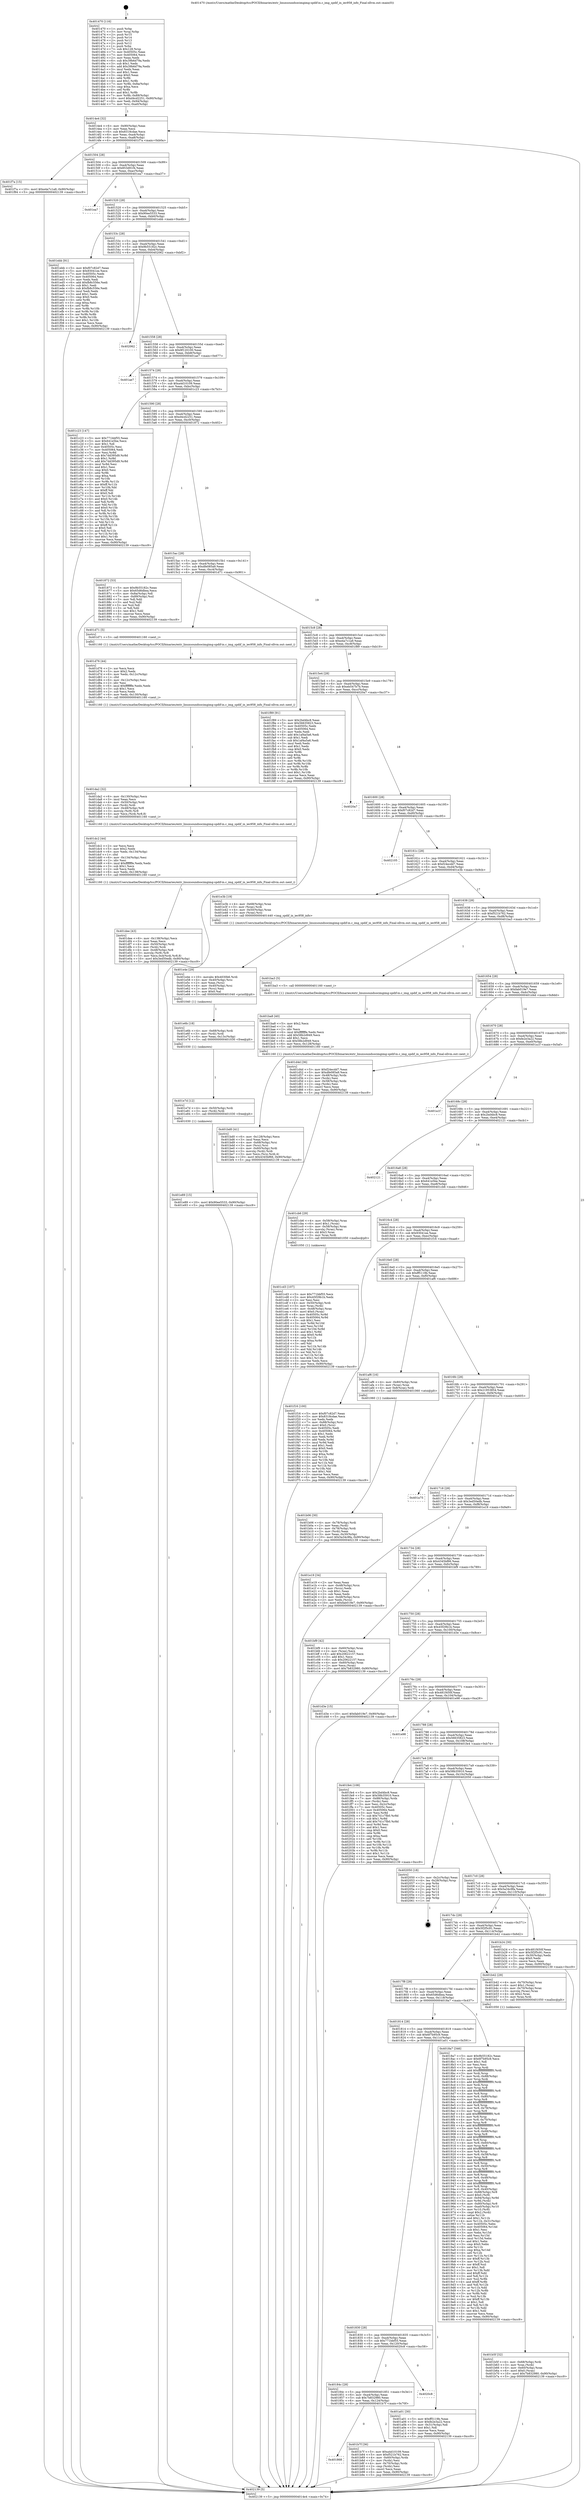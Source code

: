 digraph "0x401470" {
  label = "0x401470 (/mnt/c/Users/mathe/Desktop/tcc/POCII/binaries/extr_linuxsoundsocimgimg-spdif-in.c_img_spdif_in_iec958_info_Final-ollvm.out::main(0))"
  labelloc = "t"
  node[shape=record]

  Entry [label="",width=0.3,height=0.3,shape=circle,fillcolor=black,style=filled]
  "0x4014e4" [label="{
     0x4014e4 [32]\l
     | [instrs]\l
     &nbsp;&nbsp;0x4014e4 \<+6\>: mov -0x90(%rbp),%eax\l
     &nbsp;&nbsp;0x4014ea \<+2\>: mov %eax,%ecx\l
     &nbsp;&nbsp;0x4014ec \<+6\>: sub $0x8318cdae,%ecx\l
     &nbsp;&nbsp;0x4014f2 \<+6\>: mov %eax,-0xa4(%rbp)\l
     &nbsp;&nbsp;0x4014f8 \<+6\>: mov %ecx,-0xa8(%rbp)\l
     &nbsp;&nbsp;0x4014fe \<+6\>: je 0000000000401f7a \<main+0xb0a\>\l
  }"]
  "0x401f7a" [label="{
     0x401f7a [15]\l
     | [instrs]\l
     &nbsp;&nbsp;0x401f7a \<+10\>: movl $0xe4a7c1a9,-0x90(%rbp)\l
     &nbsp;&nbsp;0x401f84 \<+5\>: jmp 0000000000402139 \<main+0xcc9\>\l
  }"]
  "0x401504" [label="{
     0x401504 [28]\l
     | [instrs]\l
     &nbsp;&nbsp;0x401504 \<+5\>: jmp 0000000000401509 \<main+0x99\>\l
     &nbsp;&nbsp;0x401509 \<+6\>: mov -0xa4(%rbp),%eax\l
     &nbsp;&nbsp;0x40150f \<+5\>: sub $0x853d91f4,%eax\l
     &nbsp;&nbsp;0x401514 \<+6\>: mov %eax,-0xac(%rbp)\l
     &nbsp;&nbsp;0x40151a \<+6\>: je 0000000000401ea7 \<main+0xa37\>\l
  }"]
  Exit [label="",width=0.3,height=0.3,shape=circle,fillcolor=black,style=filled,peripheries=2]
  "0x401ea7" [label="{
     0x401ea7\l
  }", style=dashed]
  "0x401520" [label="{
     0x401520 [28]\l
     | [instrs]\l
     &nbsp;&nbsp;0x401520 \<+5\>: jmp 0000000000401525 \<main+0xb5\>\l
     &nbsp;&nbsp;0x401525 \<+6\>: mov -0xa4(%rbp),%eax\l
     &nbsp;&nbsp;0x40152b \<+5\>: sub $0x90ee5533,%eax\l
     &nbsp;&nbsp;0x401530 \<+6\>: mov %eax,-0xb0(%rbp)\l
     &nbsp;&nbsp;0x401536 \<+6\>: je 0000000000401ebb \<main+0xa4b\>\l
  }"]
  "0x401e89" [label="{
     0x401e89 [15]\l
     | [instrs]\l
     &nbsp;&nbsp;0x401e89 \<+10\>: movl $0x90ee5533,-0x90(%rbp)\l
     &nbsp;&nbsp;0x401e93 \<+5\>: jmp 0000000000402139 \<main+0xcc9\>\l
  }"]
  "0x401ebb" [label="{
     0x401ebb [91]\l
     | [instrs]\l
     &nbsp;&nbsp;0x401ebb \<+5\>: mov $0xf07c82d7,%eax\l
     &nbsp;&nbsp;0x401ec0 \<+5\>: mov $0x93041ee,%ecx\l
     &nbsp;&nbsp;0x401ec5 \<+7\>: mov 0x40505c,%edx\l
     &nbsp;&nbsp;0x401ecc \<+7\>: mov 0x405064,%esi\l
     &nbsp;&nbsp;0x401ed3 \<+2\>: mov %edx,%edi\l
     &nbsp;&nbsp;0x401ed5 \<+6\>: add $0xfb8c556e,%edi\l
     &nbsp;&nbsp;0x401edb \<+3\>: sub $0x1,%edi\l
     &nbsp;&nbsp;0x401ede \<+6\>: sub $0xfb8c556e,%edi\l
     &nbsp;&nbsp;0x401ee4 \<+3\>: imul %edi,%edx\l
     &nbsp;&nbsp;0x401ee7 \<+3\>: and $0x1,%edx\l
     &nbsp;&nbsp;0x401eea \<+3\>: cmp $0x0,%edx\l
     &nbsp;&nbsp;0x401eed \<+4\>: sete %r8b\l
     &nbsp;&nbsp;0x401ef1 \<+3\>: cmp $0xa,%esi\l
     &nbsp;&nbsp;0x401ef4 \<+4\>: setl %r9b\l
     &nbsp;&nbsp;0x401ef8 \<+3\>: mov %r8b,%r10b\l
     &nbsp;&nbsp;0x401efb \<+3\>: and %r9b,%r10b\l
     &nbsp;&nbsp;0x401efe \<+3\>: xor %r9b,%r8b\l
     &nbsp;&nbsp;0x401f01 \<+3\>: or %r8b,%r10b\l
     &nbsp;&nbsp;0x401f04 \<+4\>: test $0x1,%r10b\l
     &nbsp;&nbsp;0x401f08 \<+3\>: cmovne %ecx,%eax\l
     &nbsp;&nbsp;0x401f0b \<+6\>: mov %eax,-0x90(%rbp)\l
     &nbsp;&nbsp;0x401f11 \<+5\>: jmp 0000000000402139 \<main+0xcc9\>\l
  }"]
  "0x40153c" [label="{
     0x40153c [28]\l
     | [instrs]\l
     &nbsp;&nbsp;0x40153c \<+5\>: jmp 0000000000401541 \<main+0xd1\>\l
     &nbsp;&nbsp;0x401541 \<+6\>: mov -0xa4(%rbp),%eax\l
     &nbsp;&nbsp;0x401547 \<+5\>: sub $0x9b55182c,%eax\l
     &nbsp;&nbsp;0x40154c \<+6\>: mov %eax,-0xb4(%rbp)\l
     &nbsp;&nbsp;0x401552 \<+6\>: je 0000000000402062 \<main+0xbf2\>\l
  }"]
  "0x401e7d" [label="{
     0x401e7d [12]\l
     | [instrs]\l
     &nbsp;&nbsp;0x401e7d \<+4\>: mov -0x50(%rbp),%rdi\l
     &nbsp;&nbsp;0x401e81 \<+3\>: mov (%rdi),%rdi\l
     &nbsp;&nbsp;0x401e84 \<+5\>: call 0000000000401030 \<free@plt\>\l
     | [calls]\l
     &nbsp;&nbsp;0x401030 \{1\} (unknown)\l
  }"]
  "0x402062" [label="{
     0x402062\l
  }", style=dashed]
  "0x401558" [label="{
     0x401558 [28]\l
     | [instrs]\l
     &nbsp;&nbsp;0x401558 \<+5\>: jmp 000000000040155d \<main+0xed\>\l
     &nbsp;&nbsp;0x40155d \<+6\>: mov -0xa4(%rbp),%eax\l
     &nbsp;&nbsp;0x401563 \<+5\>: sub $0x9f120100,%eax\l
     &nbsp;&nbsp;0x401568 \<+6\>: mov %eax,-0xb8(%rbp)\l
     &nbsp;&nbsp;0x40156e \<+6\>: je 0000000000401ae7 \<main+0x677\>\l
  }"]
  "0x401e6b" [label="{
     0x401e6b [18]\l
     | [instrs]\l
     &nbsp;&nbsp;0x401e6b \<+4\>: mov -0x68(%rbp),%rdi\l
     &nbsp;&nbsp;0x401e6f \<+3\>: mov (%rdi),%rdi\l
     &nbsp;&nbsp;0x401e72 \<+6\>: mov %eax,-0x13c(%rbp)\l
     &nbsp;&nbsp;0x401e78 \<+5\>: call 0000000000401030 \<free@plt\>\l
     | [calls]\l
     &nbsp;&nbsp;0x401030 \{1\} (unknown)\l
  }"]
  "0x401ae7" [label="{
     0x401ae7\l
  }", style=dashed]
  "0x401574" [label="{
     0x401574 [28]\l
     | [instrs]\l
     &nbsp;&nbsp;0x401574 \<+5\>: jmp 0000000000401579 \<main+0x109\>\l
     &nbsp;&nbsp;0x401579 \<+6\>: mov -0xa4(%rbp),%eax\l
     &nbsp;&nbsp;0x40157f \<+5\>: sub $0xa4d10109,%eax\l
     &nbsp;&nbsp;0x401584 \<+6\>: mov %eax,-0xbc(%rbp)\l
     &nbsp;&nbsp;0x40158a \<+6\>: je 0000000000401c23 \<main+0x7b3\>\l
  }"]
  "0x401e4e" [label="{
     0x401e4e [29]\l
     | [instrs]\l
     &nbsp;&nbsp;0x401e4e \<+10\>: movabs $0x4030b6,%rdi\l
     &nbsp;&nbsp;0x401e58 \<+4\>: mov -0x40(%rbp),%rsi\l
     &nbsp;&nbsp;0x401e5c \<+2\>: mov %eax,(%rsi)\l
     &nbsp;&nbsp;0x401e5e \<+4\>: mov -0x40(%rbp),%rsi\l
     &nbsp;&nbsp;0x401e62 \<+2\>: mov (%rsi),%esi\l
     &nbsp;&nbsp;0x401e64 \<+2\>: mov $0x0,%al\l
     &nbsp;&nbsp;0x401e66 \<+5\>: call 0000000000401040 \<printf@plt\>\l
     | [calls]\l
     &nbsp;&nbsp;0x401040 \{1\} (unknown)\l
  }"]
  "0x401c23" [label="{
     0x401c23 [147]\l
     | [instrs]\l
     &nbsp;&nbsp;0x401c23 \<+5\>: mov $0x771bbf55,%eax\l
     &nbsp;&nbsp;0x401c28 \<+5\>: mov $0x641e5be,%ecx\l
     &nbsp;&nbsp;0x401c2d \<+2\>: mov $0x1,%dl\l
     &nbsp;&nbsp;0x401c2f \<+7\>: mov 0x40505c,%esi\l
     &nbsp;&nbsp;0x401c36 \<+7\>: mov 0x405064,%edi\l
     &nbsp;&nbsp;0x401c3d \<+3\>: mov %esi,%r8d\l
     &nbsp;&nbsp;0x401c40 \<+7\>: sub $0x7dd395d9,%r8d\l
     &nbsp;&nbsp;0x401c47 \<+4\>: sub $0x1,%r8d\l
     &nbsp;&nbsp;0x401c4b \<+7\>: add $0x7dd395d9,%r8d\l
     &nbsp;&nbsp;0x401c52 \<+4\>: imul %r8d,%esi\l
     &nbsp;&nbsp;0x401c56 \<+3\>: and $0x1,%esi\l
     &nbsp;&nbsp;0x401c59 \<+3\>: cmp $0x0,%esi\l
     &nbsp;&nbsp;0x401c5c \<+4\>: sete %r9b\l
     &nbsp;&nbsp;0x401c60 \<+3\>: cmp $0xa,%edi\l
     &nbsp;&nbsp;0x401c63 \<+4\>: setl %r10b\l
     &nbsp;&nbsp;0x401c67 \<+3\>: mov %r9b,%r11b\l
     &nbsp;&nbsp;0x401c6a \<+4\>: xor $0xff,%r11b\l
     &nbsp;&nbsp;0x401c6e \<+3\>: mov %r10b,%bl\l
     &nbsp;&nbsp;0x401c71 \<+3\>: xor $0xff,%bl\l
     &nbsp;&nbsp;0x401c74 \<+3\>: xor $0x0,%dl\l
     &nbsp;&nbsp;0x401c77 \<+3\>: mov %r11b,%r14b\l
     &nbsp;&nbsp;0x401c7a \<+4\>: and $0x0,%r14b\l
     &nbsp;&nbsp;0x401c7e \<+3\>: and %dl,%r9b\l
     &nbsp;&nbsp;0x401c81 \<+3\>: mov %bl,%r15b\l
     &nbsp;&nbsp;0x401c84 \<+4\>: and $0x0,%r15b\l
     &nbsp;&nbsp;0x401c88 \<+3\>: and %dl,%r10b\l
     &nbsp;&nbsp;0x401c8b \<+3\>: or %r9b,%r14b\l
     &nbsp;&nbsp;0x401c8e \<+3\>: or %r10b,%r15b\l
     &nbsp;&nbsp;0x401c91 \<+3\>: xor %r15b,%r14b\l
     &nbsp;&nbsp;0x401c94 \<+3\>: or %bl,%r11b\l
     &nbsp;&nbsp;0x401c97 \<+4\>: xor $0xff,%r11b\l
     &nbsp;&nbsp;0x401c9b \<+3\>: or $0x0,%dl\l
     &nbsp;&nbsp;0x401c9e \<+3\>: and %dl,%r11b\l
     &nbsp;&nbsp;0x401ca1 \<+3\>: or %r11b,%r14b\l
     &nbsp;&nbsp;0x401ca4 \<+4\>: test $0x1,%r14b\l
     &nbsp;&nbsp;0x401ca8 \<+3\>: cmovne %ecx,%eax\l
     &nbsp;&nbsp;0x401cab \<+6\>: mov %eax,-0x90(%rbp)\l
     &nbsp;&nbsp;0x401cb1 \<+5\>: jmp 0000000000402139 \<main+0xcc9\>\l
  }"]
  "0x401590" [label="{
     0x401590 [28]\l
     | [instrs]\l
     &nbsp;&nbsp;0x401590 \<+5\>: jmp 0000000000401595 \<main+0x125\>\l
     &nbsp;&nbsp;0x401595 \<+6\>: mov -0xa4(%rbp),%eax\l
     &nbsp;&nbsp;0x40159b \<+5\>: sub $0xd4cd2251,%eax\l
     &nbsp;&nbsp;0x4015a0 \<+6\>: mov %eax,-0xc0(%rbp)\l
     &nbsp;&nbsp;0x4015a6 \<+6\>: je 0000000000401872 \<main+0x402\>\l
  }"]
  "0x401dee" [label="{
     0x401dee [43]\l
     | [instrs]\l
     &nbsp;&nbsp;0x401dee \<+6\>: mov -0x138(%rbp),%ecx\l
     &nbsp;&nbsp;0x401df4 \<+3\>: imul %eax,%ecx\l
     &nbsp;&nbsp;0x401df7 \<+4\>: mov -0x50(%rbp),%rdi\l
     &nbsp;&nbsp;0x401dfb \<+3\>: mov (%rdi),%rdi\l
     &nbsp;&nbsp;0x401dfe \<+4\>: mov -0x48(%rbp),%r8\l
     &nbsp;&nbsp;0x401e02 \<+3\>: movslq (%r8),%r8\l
     &nbsp;&nbsp;0x401e05 \<+5\>: mov %ecx,0x4(%rdi,%r8,8)\l
     &nbsp;&nbsp;0x401e0a \<+10\>: movl $0x3ed50edb,-0x90(%rbp)\l
     &nbsp;&nbsp;0x401e14 \<+5\>: jmp 0000000000402139 \<main+0xcc9\>\l
  }"]
  "0x401872" [label="{
     0x401872 [53]\l
     | [instrs]\l
     &nbsp;&nbsp;0x401872 \<+5\>: mov $0x9b55182c,%eax\l
     &nbsp;&nbsp;0x401877 \<+5\>: mov $0x65d6dbea,%ecx\l
     &nbsp;&nbsp;0x40187c \<+6\>: mov -0x8a(%rbp),%dl\l
     &nbsp;&nbsp;0x401882 \<+7\>: mov -0x89(%rbp),%sil\l
     &nbsp;&nbsp;0x401889 \<+3\>: mov %dl,%dil\l
     &nbsp;&nbsp;0x40188c \<+3\>: and %sil,%dil\l
     &nbsp;&nbsp;0x40188f \<+3\>: xor %sil,%dl\l
     &nbsp;&nbsp;0x401892 \<+3\>: or %dl,%dil\l
     &nbsp;&nbsp;0x401895 \<+4\>: test $0x1,%dil\l
     &nbsp;&nbsp;0x401899 \<+3\>: cmovne %ecx,%eax\l
     &nbsp;&nbsp;0x40189c \<+6\>: mov %eax,-0x90(%rbp)\l
     &nbsp;&nbsp;0x4018a2 \<+5\>: jmp 0000000000402139 \<main+0xcc9\>\l
  }"]
  "0x4015ac" [label="{
     0x4015ac [28]\l
     | [instrs]\l
     &nbsp;&nbsp;0x4015ac \<+5\>: jmp 00000000004015b1 \<main+0x141\>\l
     &nbsp;&nbsp;0x4015b1 \<+6\>: mov -0xa4(%rbp),%eax\l
     &nbsp;&nbsp;0x4015b7 \<+5\>: sub $0xdfe085a9,%eax\l
     &nbsp;&nbsp;0x4015bc \<+6\>: mov %eax,-0xc4(%rbp)\l
     &nbsp;&nbsp;0x4015c2 \<+6\>: je 0000000000401d71 \<main+0x901\>\l
  }"]
  "0x402139" [label="{
     0x402139 [5]\l
     | [instrs]\l
     &nbsp;&nbsp;0x402139 \<+5\>: jmp 00000000004014e4 \<main+0x74\>\l
  }"]
  "0x401470" [label="{
     0x401470 [116]\l
     | [instrs]\l
     &nbsp;&nbsp;0x401470 \<+1\>: push %rbp\l
     &nbsp;&nbsp;0x401471 \<+3\>: mov %rsp,%rbp\l
     &nbsp;&nbsp;0x401474 \<+2\>: push %r15\l
     &nbsp;&nbsp;0x401476 \<+2\>: push %r14\l
     &nbsp;&nbsp;0x401478 \<+2\>: push %r13\l
     &nbsp;&nbsp;0x40147a \<+2\>: push %r12\l
     &nbsp;&nbsp;0x40147c \<+1\>: push %rbx\l
     &nbsp;&nbsp;0x40147d \<+7\>: sub $0x128,%rsp\l
     &nbsp;&nbsp;0x401484 \<+7\>: mov 0x40505c,%eax\l
     &nbsp;&nbsp;0x40148b \<+7\>: mov 0x405064,%ecx\l
     &nbsp;&nbsp;0x401492 \<+2\>: mov %eax,%edx\l
     &nbsp;&nbsp;0x401494 \<+6\>: sub $0x39b6d79a,%edx\l
     &nbsp;&nbsp;0x40149a \<+3\>: sub $0x1,%edx\l
     &nbsp;&nbsp;0x40149d \<+6\>: add $0x39b6d79a,%edx\l
     &nbsp;&nbsp;0x4014a3 \<+3\>: imul %edx,%eax\l
     &nbsp;&nbsp;0x4014a6 \<+3\>: and $0x1,%eax\l
     &nbsp;&nbsp;0x4014a9 \<+3\>: cmp $0x0,%eax\l
     &nbsp;&nbsp;0x4014ac \<+4\>: sete %r8b\l
     &nbsp;&nbsp;0x4014b0 \<+4\>: and $0x1,%r8b\l
     &nbsp;&nbsp;0x4014b4 \<+7\>: mov %r8b,-0x8a(%rbp)\l
     &nbsp;&nbsp;0x4014bb \<+3\>: cmp $0xa,%ecx\l
     &nbsp;&nbsp;0x4014be \<+4\>: setl %r8b\l
     &nbsp;&nbsp;0x4014c2 \<+4\>: and $0x1,%r8b\l
     &nbsp;&nbsp;0x4014c6 \<+7\>: mov %r8b,-0x89(%rbp)\l
     &nbsp;&nbsp;0x4014cd \<+10\>: movl $0xd4cd2251,-0x90(%rbp)\l
     &nbsp;&nbsp;0x4014d7 \<+6\>: mov %edi,-0x94(%rbp)\l
     &nbsp;&nbsp;0x4014dd \<+7\>: mov %rsi,-0xa0(%rbp)\l
  }"]
  "0x401dc2" [label="{
     0x401dc2 [44]\l
     | [instrs]\l
     &nbsp;&nbsp;0x401dc2 \<+2\>: xor %ecx,%ecx\l
     &nbsp;&nbsp;0x401dc4 \<+5\>: mov $0x2,%edx\l
     &nbsp;&nbsp;0x401dc9 \<+6\>: mov %edx,-0x134(%rbp)\l
     &nbsp;&nbsp;0x401dcf \<+1\>: cltd\l
     &nbsp;&nbsp;0x401dd0 \<+6\>: mov -0x134(%rbp),%esi\l
     &nbsp;&nbsp;0x401dd6 \<+2\>: idiv %esi\l
     &nbsp;&nbsp;0x401dd8 \<+6\>: imul $0xfffffffe,%edx,%edx\l
     &nbsp;&nbsp;0x401dde \<+3\>: sub $0x1,%ecx\l
     &nbsp;&nbsp;0x401de1 \<+2\>: sub %ecx,%edx\l
     &nbsp;&nbsp;0x401de3 \<+6\>: mov %edx,-0x138(%rbp)\l
     &nbsp;&nbsp;0x401de9 \<+5\>: call 0000000000401160 \<next_i\>\l
     | [calls]\l
     &nbsp;&nbsp;0x401160 \{1\} (/mnt/c/Users/mathe/Desktop/tcc/POCII/binaries/extr_linuxsoundsocimgimg-spdif-in.c_img_spdif_in_iec958_info_Final-ollvm.out::next_i)\l
  }"]
  "0x401d71" [label="{
     0x401d71 [5]\l
     | [instrs]\l
     &nbsp;&nbsp;0x401d71 \<+5\>: call 0000000000401160 \<next_i\>\l
     | [calls]\l
     &nbsp;&nbsp;0x401160 \{1\} (/mnt/c/Users/mathe/Desktop/tcc/POCII/binaries/extr_linuxsoundsocimgimg-spdif-in.c_img_spdif_in_iec958_info_Final-ollvm.out::next_i)\l
  }"]
  "0x4015c8" [label="{
     0x4015c8 [28]\l
     | [instrs]\l
     &nbsp;&nbsp;0x4015c8 \<+5\>: jmp 00000000004015cd \<main+0x15d\>\l
     &nbsp;&nbsp;0x4015cd \<+6\>: mov -0xa4(%rbp),%eax\l
     &nbsp;&nbsp;0x4015d3 \<+5\>: sub $0xe4a7c1a9,%eax\l
     &nbsp;&nbsp;0x4015d8 \<+6\>: mov %eax,-0xc8(%rbp)\l
     &nbsp;&nbsp;0x4015de \<+6\>: je 0000000000401f89 \<main+0xb19\>\l
  }"]
  "0x401da2" [label="{
     0x401da2 [32]\l
     | [instrs]\l
     &nbsp;&nbsp;0x401da2 \<+6\>: mov -0x130(%rbp),%ecx\l
     &nbsp;&nbsp;0x401da8 \<+3\>: imul %eax,%ecx\l
     &nbsp;&nbsp;0x401dab \<+4\>: mov -0x50(%rbp),%rdi\l
     &nbsp;&nbsp;0x401daf \<+3\>: mov (%rdi),%rdi\l
     &nbsp;&nbsp;0x401db2 \<+4\>: mov -0x48(%rbp),%r8\l
     &nbsp;&nbsp;0x401db6 \<+3\>: movslq (%r8),%r8\l
     &nbsp;&nbsp;0x401db9 \<+4\>: mov %ecx,(%rdi,%r8,8)\l
     &nbsp;&nbsp;0x401dbd \<+5\>: call 0000000000401160 \<next_i\>\l
     | [calls]\l
     &nbsp;&nbsp;0x401160 \{1\} (/mnt/c/Users/mathe/Desktop/tcc/POCII/binaries/extr_linuxsoundsocimgimg-spdif-in.c_img_spdif_in_iec958_info_Final-ollvm.out::next_i)\l
  }"]
  "0x401f89" [label="{
     0x401f89 [91]\l
     | [instrs]\l
     &nbsp;&nbsp;0x401f89 \<+5\>: mov $0x2bd4bc8,%eax\l
     &nbsp;&nbsp;0x401f8e \<+5\>: mov $0x56635823,%ecx\l
     &nbsp;&nbsp;0x401f93 \<+7\>: mov 0x40505c,%edx\l
     &nbsp;&nbsp;0x401f9a \<+7\>: mov 0x405064,%esi\l
     &nbsp;&nbsp;0x401fa1 \<+2\>: mov %edx,%edi\l
     &nbsp;&nbsp;0x401fa3 \<+6\>: add $0x1af4a5a6,%edi\l
     &nbsp;&nbsp;0x401fa9 \<+3\>: sub $0x1,%edi\l
     &nbsp;&nbsp;0x401fac \<+6\>: sub $0x1af4a5a6,%edi\l
     &nbsp;&nbsp;0x401fb2 \<+3\>: imul %edi,%edx\l
     &nbsp;&nbsp;0x401fb5 \<+3\>: and $0x1,%edx\l
     &nbsp;&nbsp;0x401fb8 \<+3\>: cmp $0x0,%edx\l
     &nbsp;&nbsp;0x401fbb \<+4\>: sete %r8b\l
     &nbsp;&nbsp;0x401fbf \<+3\>: cmp $0xa,%esi\l
     &nbsp;&nbsp;0x401fc2 \<+4\>: setl %r9b\l
     &nbsp;&nbsp;0x401fc6 \<+3\>: mov %r8b,%r10b\l
     &nbsp;&nbsp;0x401fc9 \<+3\>: and %r9b,%r10b\l
     &nbsp;&nbsp;0x401fcc \<+3\>: xor %r9b,%r8b\l
     &nbsp;&nbsp;0x401fcf \<+3\>: or %r8b,%r10b\l
     &nbsp;&nbsp;0x401fd2 \<+4\>: test $0x1,%r10b\l
     &nbsp;&nbsp;0x401fd6 \<+3\>: cmovne %ecx,%eax\l
     &nbsp;&nbsp;0x401fd9 \<+6\>: mov %eax,-0x90(%rbp)\l
     &nbsp;&nbsp;0x401fdf \<+5\>: jmp 0000000000402139 \<main+0xcc9\>\l
  }"]
  "0x4015e4" [label="{
     0x4015e4 [28]\l
     | [instrs]\l
     &nbsp;&nbsp;0x4015e4 \<+5\>: jmp 00000000004015e9 \<main+0x179\>\l
     &nbsp;&nbsp;0x4015e9 \<+6\>: mov -0xa4(%rbp),%eax\l
     &nbsp;&nbsp;0x4015ef \<+5\>: sub $0xeb547b7b,%eax\l
     &nbsp;&nbsp;0x4015f4 \<+6\>: mov %eax,-0xcc(%rbp)\l
     &nbsp;&nbsp;0x4015fa \<+6\>: je 00000000004020a7 \<main+0xc37\>\l
  }"]
  "0x401d76" [label="{
     0x401d76 [44]\l
     | [instrs]\l
     &nbsp;&nbsp;0x401d76 \<+2\>: xor %ecx,%ecx\l
     &nbsp;&nbsp;0x401d78 \<+5\>: mov $0x2,%edx\l
     &nbsp;&nbsp;0x401d7d \<+6\>: mov %edx,-0x12c(%rbp)\l
     &nbsp;&nbsp;0x401d83 \<+1\>: cltd\l
     &nbsp;&nbsp;0x401d84 \<+6\>: mov -0x12c(%rbp),%esi\l
     &nbsp;&nbsp;0x401d8a \<+2\>: idiv %esi\l
     &nbsp;&nbsp;0x401d8c \<+6\>: imul $0xfffffffe,%edx,%edx\l
     &nbsp;&nbsp;0x401d92 \<+3\>: sub $0x1,%ecx\l
     &nbsp;&nbsp;0x401d95 \<+2\>: sub %ecx,%edx\l
     &nbsp;&nbsp;0x401d97 \<+6\>: mov %edx,-0x130(%rbp)\l
     &nbsp;&nbsp;0x401d9d \<+5\>: call 0000000000401160 \<next_i\>\l
     | [calls]\l
     &nbsp;&nbsp;0x401160 \{1\} (/mnt/c/Users/mathe/Desktop/tcc/POCII/binaries/extr_linuxsoundsocimgimg-spdif-in.c_img_spdif_in_iec958_info_Final-ollvm.out::next_i)\l
  }"]
  "0x4020a7" [label="{
     0x4020a7\l
  }", style=dashed]
  "0x401600" [label="{
     0x401600 [28]\l
     | [instrs]\l
     &nbsp;&nbsp;0x401600 \<+5\>: jmp 0000000000401605 \<main+0x195\>\l
     &nbsp;&nbsp;0x401605 \<+6\>: mov -0xa4(%rbp),%eax\l
     &nbsp;&nbsp;0x40160b \<+5\>: sub $0xf07c82d7,%eax\l
     &nbsp;&nbsp;0x401610 \<+6\>: mov %eax,-0xd0(%rbp)\l
     &nbsp;&nbsp;0x401616 \<+6\>: je 0000000000402105 \<main+0xc95\>\l
  }"]
  "0x401cd3" [label="{
     0x401cd3 [107]\l
     | [instrs]\l
     &nbsp;&nbsp;0x401cd3 \<+5\>: mov $0x771bbf55,%ecx\l
     &nbsp;&nbsp;0x401cd8 \<+5\>: mov $0x45f29b1b,%edx\l
     &nbsp;&nbsp;0x401cdd \<+2\>: xor %esi,%esi\l
     &nbsp;&nbsp;0x401cdf \<+4\>: mov -0x50(%rbp),%rdi\l
     &nbsp;&nbsp;0x401ce3 \<+3\>: mov %rax,(%rdi)\l
     &nbsp;&nbsp;0x401ce6 \<+4\>: mov -0x48(%rbp),%rax\l
     &nbsp;&nbsp;0x401cea \<+6\>: movl $0x0,(%rax)\l
     &nbsp;&nbsp;0x401cf0 \<+8\>: mov 0x40505c,%r8d\l
     &nbsp;&nbsp;0x401cf8 \<+8\>: mov 0x405064,%r9d\l
     &nbsp;&nbsp;0x401d00 \<+3\>: sub $0x1,%esi\l
     &nbsp;&nbsp;0x401d03 \<+3\>: mov %r8d,%r10d\l
     &nbsp;&nbsp;0x401d06 \<+3\>: add %esi,%r10d\l
     &nbsp;&nbsp;0x401d09 \<+4\>: imul %r10d,%r8d\l
     &nbsp;&nbsp;0x401d0d \<+4\>: and $0x1,%r8d\l
     &nbsp;&nbsp;0x401d11 \<+4\>: cmp $0x0,%r8d\l
     &nbsp;&nbsp;0x401d15 \<+4\>: sete %r11b\l
     &nbsp;&nbsp;0x401d19 \<+4\>: cmp $0xa,%r9d\l
     &nbsp;&nbsp;0x401d1d \<+3\>: setl %bl\l
     &nbsp;&nbsp;0x401d20 \<+3\>: mov %r11b,%r14b\l
     &nbsp;&nbsp;0x401d23 \<+3\>: and %bl,%r14b\l
     &nbsp;&nbsp;0x401d26 \<+3\>: xor %bl,%r11b\l
     &nbsp;&nbsp;0x401d29 \<+3\>: or %r11b,%r14b\l
     &nbsp;&nbsp;0x401d2c \<+4\>: test $0x1,%r14b\l
     &nbsp;&nbsp;0x401d30 \<+3\>: cmovne %edx,%ecx\l
     &nbsp;&nbsp;0x401d33 \<+6\>: mov %ecx,-0x90(%rbp)\l
     &nbsp;&nbsp;0x401d39 \<+5\>: jmp 0000000000402139 \<main+0xcc9\>\l
  }"]
  "0x402105" [label="{
     0x402105\l
  }", style=dashed]
  "0x40161c" [label="{
     0x40161c [28]\l
     | [instrs]\l
     &nbsp;&nbsp;0x40161c \<+5\>: jmp 0000000000401621 \<main+0x1b1\>\l
     &nbsp;&nbsp;0x401621 \<+6\>: mov -0xa4(%rbp),%eax\l
     &nbsp;&nbsp;0x401627 \<+5\>: sub $0xf24ecdd7,%eax\l
     &nbsp;&nbsp;0x40162c \<+6\>: mov %eax,-0xd4(%rbp)\l
     &nbsp;&nbsp;0x401632 \<+6\>: je 0000000000401e3b \<main+0x9cb\>\l
  }"]
  "0x401bd0" [label="{
     0x401bd0 [41]\l
     | [instrs]\l
     &nbsp;&nbsp;0x401bd0 \<+6\>: mov -0x128(%rbp),%ecx\l
     &nbsp;&nbsp;0x401bd6 \<+3\>: imul %eax,%ecx\l
     &nbsp;&nbsp;0x401bd9 \<+4\>: mov -0x68(%rbp),%rsi\l
     &nbsp;&nbsp;0x401bdd \<+3\>: mov (%rsi),%rsi\l
     &nbsp;&nbsp;0x401be0 \<+4\>: mov -0x60(%rbp),%rdi\l
     &nbsp;&nbsp;0x401be4 \<+3\>: movslq (%rdi),%rdi\l
     &nbsp;&nbsp;0x401be7 \<+3\>: mov %ecx,(%rsi,%rdi,4)\l
     &nbsp;&nbsp;0x401bea \<+10\>: movl $0x4345bf66,-0x90(%rbp)\l
     &nbsp;&nbsp;0x401bf4 \<+5\>: jmp 0000000000402139 \<main+0xcc9\>\l
  }"]
  "0x401e3b" [label="{
     0x401e3b [19]\l
     | [instrs]\l
     &nbsp;&nbsp;0x401e3b \<+4\>: mov -0x68(%rbp),%rax\l
     &nbsp;&nbsp;0x401e3f \<+3\>: mov (%rax),%rdi\l
     &nbsp;&nbsp;0x401e42 \<+4\>: mov -0x50(%rbp),%rax\l
     &nbsp;&nbsp;0x401e46 \<+3\>: mov (%rax),%rsi\l
     &nbsp;&nbsp;0x401e49 \<+5\>: call 0000000000401440 \<img_spdif_in_iec958_info\>\l
     | [calls]\l
     &nbsp;&nbsp;0x401440 \{1\} (/mnt/c/Users/mathe/Desktop/tcc/POCII/binaries/extr_linuxsoundsocimgimg-spdif-in.c_img_spdif_in_iec958_info_Final-ollvm.out::img_spdif_in_iec958_info)\l
  }"]
  "0x401638" [label="{
     0x401638 [28]\l
     | [instrs]\l
     &nbsp;&nbsp;0x401638 \<+5\>: jmp 000000000040163d \<main+0x1cd\>\l
     &nbsp;&nbsp;0x40163d \<+6\>: mov -0xa4(%rbp),%eax\l
     &nbsp;&nbsp;0x401643 \<+5\>: sub $0xf521b762,%eax\l
     &nbsp;&nbsp;0x401648 \<+6\>: mov %eax,-0xd8(%rbp)\l
     &nbsp;&nbsp;0x40164e \<+6\>: je 0000000000401ba3 \<main+0x733\>\l
  }"]
  "0x401ba8" [label="{
     0x401ba8 [40]\l
     | [instrs]\l
     &nbsp;&nbsp;0x401ba8 \<+5\>: mov $0x2,%ecx\l
     &nbsp;&nbsp;0x401bad \<+1\>: cltd\l
     &nbsp;&nbsp;0x401bae \<+2\>: idiv %ecx\l
     &nbsp;&nbsp;0x401bb0 \<+6\>: imul $0xfffffffe,%edx,%ecx\l
     &nbsp;&nbsp;0x401bb6 \<+6\>: add $0x58b2d949,%ecx\l
     &nbsp;&nbsp;0x401bbc \<+3\>: add $0x1,%ecx\l
     &nbsp;&nbsp;0x401bbf \<+6\>: sub $0x58b2d949,%ecx\l
     &nbsp;&nbsp;0x401bc5 \<+6\>: mov %ecx,-0x128(%rbp)\l
     &nbsp;&nbsp;0x401bcb \<+5\>: call 0000000000401160 \<next_i\>\l
     | [calls]\l
     &nbsp;&nbsp;0x401160 \{1\} (/mnt/c/Users/mathe/Desktop/tcc/POCII/binaries/extr_linuxsoundsocimgimg-spdif-in.c_img_spdif_in_iec958_info_Final-ollvm.out::next_i)\l
  }"]
  "0x401ba3" [label="{
     0x401ba3 [5]\l
     | [instrs]\l
     &nbsp;&nbsp;0x401ba3 \<+5\>: call 0000000000401160 \<next_i\>\l
     | [calls]\l
     &nbsp;&nbsp;0x401160 \{1\} (/mnt/c/Users/mathe/Desktop/tcc/POCII/binaries/extr_linuxsoundsocimgimg-spdif-in.c_img_spdif_in_iec958_info_Final-ollvm.out::next_i)\l
  }"]
  "0x401654" [label="{
     0x401654 [28]\l
     | [instrs]\l
     &nbsp;&nbsp;0x401654 \<+5\>: jmp 0000000000401659 \<main+0x1e9\>\l
     &nbsp;&nbsp;0x401659 \<+6\>: mov -0xa4(%rbp),%eax\l
     &nbsp;&nbsp;0x40165f \<+5\>: sub $0xfab019e7,%eax\l
     &nbsp;&nbsp;0x401664 \<+6\>: mov %eax,-0xdc(%rbp)\l
     &nbsp;&nbsp;0x40166a \<+6\>: je 0000000000401d4d \<main+0x8dd\>\l
  }"]
  "0x401868" [label="{
     0x401868\l
  }", style=dashed]
  "0x401d4d" [label="{
     0x401d4d [36]\l
     | [instrs]\l
     &nbsp;&nbsp;0x401d4d \<+5\>: mov $0xf24ecdd7,%eax\l
     &nbsp;&nbsp;0x401d52 \<+5\>: mov $0xdfe085a9,%ecx\l
     &nbsp;&nbsp;0x401d57 \<+4\>: mov -0x48(%rbp),%rdx\l
     &nbsp;&nbsp;0x401d5b \<+2\>: mov (%rdx),%esi\l
     &nbsp;&nbsp;0x401d5d \<+4\>: mov -0x58(%rbp),%rdx\l
     &nbsp;&nbsp;0x401d61 \<+2\>: cmp (%rdx),%esi\l
     &nbsp;&nbsp;0x401d63 \<+3\>: cmovl %ecx,%eax\l
     &nbsp;&nbsp;0x401d66 \<+6\>: mov %eax,-0x90(%rbp)\l
     &nbsp;&nbsp;0x401d6c \<+5\>: jmp 0000000000402139 \<main+0xcc9\>\l
  }"]
  "0x401670" [label="{
     0x401670 [28]\l
     | [instrs]\l
     &nbsp;&nbsp;0x401670 \<+5\>: jmp 0000000000401675 \<main+0x205\>\l
     &nbsp;&nbsp;0x401675 \<+6\>: mov -0xa4(%rbp),%eax\l
     &nbsp;&nbsp;0x40167b \<+5\>: sub $0xfe2e3a22,%eax\l
     &nbsp;&nbsp;0x401680 \<+6\>: mov %eax,-0xe0(%rbp)\l
     &nbsp;&nbsp;0x401686 \<+6\>: je 0000000000401a1f \<main+0x5af\>\l
  }"]
  "0x401b7f" [label="{
     0x401b7f [36]\l
     | [instrs]\l
     &nbsp;&nbsp;0x401b7f \<+5\>: mov $0xa4d10109,%eax\l
     &nbsp;&nbsp;0x401b84 \<+5\>: mov $0xf521b762,%ecx\l
     &nbsp;&nbsp;0x401b89 \<+4\>: mov -0x60(%rbp),%rdx\l
     &nbsp;&nbsp;0x401b8d \<+2\>: mov (%rdx),%esi\l
     &nbsp;&nbsp;0x401b8f \<+4\>: mov -0x70(%rbp),%rdx\l
     &nbsp;&nbsp;0x401b93 \<+2\>: cmp (%rdx),%esi\l
     &nbsp;&nbsp;0x401b95 \<+3\>: cmovl %ecx,%eax\l
     &nbsp;&nbsp;0x401b98 \<+6\>: mov %eax,-0x90(%rbp)\l
     &nbsp;&nbsp;0x401b9e \<+5\>: jmp 0000000000402139 \<main+0xcc9\>\l
  }"]
  "0x401a1f" [label="{
     0x401a1f\l
  }", style=dashed]
  "0x40168c" [label="{
     0x40168c [28]\l
     | [instrs]\l
     &nbsp;&nbsp;0x40168c \<+5\>: jmp 0000000000401691 \<main+0x221\>\l
     &nbsp;&nbsp;0x401691 \<+6\>: mov -0xa4(%rbp),%eax\l
     &nbsp;&nbsp;0x401697 \<+5\>: sub $0x2bd4bc8,%eax\l
     &nbsp;&nbsp;0x40169c \<+6\>: mov %eax,-0xe4(%rbp)\l
     &nbsp;&nbsp;0x4016a2 \<+6\>: je 0000000000402121 \<main+0xcb1\>\l
  }"]
  "0x40184c" [label="{
     0x40184c [28]\l
     | [instrs]\l
     &nbsp;&nbsp;0x40184c \<+5\>: jmp 0000000000401851 \<main+0x3e1\>\l
     &nbsp;&nbsp;0x401851 \<+6\>: mov -0xa4(%rbp),%eax\l
     &nbsp;&nbsp;0x401857 \<+5\>: sub $0x7b832980,%eax\l
     &nbsp;&nbsp;0x40185c \<+6\>: mov %eax,-0x124(%rbp)\l
     &nbsp;&nbsp;0x401862 \<+6\>: je 0000000000401b7f \<main+0x70f\>\l
  }"]
  "0x402121" [label="{
     0x402121\l
  }", style=dashed]
  "0x4016a8" [label="{
     0x4016a8 [28]\l
     | [instrs]\l
     &nbsp;&nbsp;0x4016a8 \<+5\>: jmp 00000000004016ad \<main+0x23d\>\l
     &nbsp;&nbsp;0x4016ad \<+6\>: mov -0xa4(%rbp),%eax\l
     &nbsp;&nbsp;0x4016b3 \<+5\>: sub $0x641e5be,%eax\l
     &nbsp;&nbsp;0x4016b8 \<+6\>: mov %eax,-0xe8(%rbp)\l
     &nbsp;&nbsp;0x4016be \<+6\>: je 0000000000401cb6 \<main+0x846\>\l
  }"]
  "0x4020c8" [label="{
     0x4020c8\l
  }", style=dashed]
  "0x401cb6" [label="{
     0x401cb6 [29]\l
     | [instrs]\l
     &nbsp;&nbsp;0x401cb6 \<+4\>: mov -0x58(%rbp),%rax\l
     &nbsp;&nbsp;0x401cba \<+6\>: movl $0x1,(%rax)\l
     &nbsp;&nbsp;0x401cc0 \<+4\>: mov -0x58(%rbp),%rax\l
     &nbsp;&nbsp;0x401cc4 \<+3\>: movslq (%rax),%rax\l
     &nbsp;&nbsp;0x401cc7 \<+4\>: shl $0x3,%rax\l
     &nbsp;&nbsp;0x401ccb \<+3\>: mov %rax,%rdi\l
     &nbsp;&nbsp;0x401cce \<+5\>: call 0000000000401050 \<malloc@plt\>\l
     | [calls]\l
     &nbsp;&nbsp;0x401050 \{1\} (unknown)\l
  }"]
  "0x4016c4" [label="{
     0x4016c4 [28]\l
     | [instrs]\l
     &nbsp;&nbsp;0x4016c4 \<+5\>: jmp 00000000004016c9 \<main+0x259\>\l
     &nbsp;&nbsp;0x4016c9 \<+6\>: mov -0xa4(%rbp),%eax\l
     &nbsp;&nbsp;0x4016cf \<+5\>: sub $0x93041ee,%eax\l
     &nbsp;&nbsp;0x4016d4 \<+6\>: mov %eax,-0xec(%rbp)\l
     &nbsp;&nbsp;0x4016da \<+6\>: je 0000000000401f16 \<main+0xaa6\>\l
  }"]
  "0x401b5f" [label="{
     0x401b5f [32]\l
     | [instrs]\l
     &nbsp;&nbsp;0x401b5f \<+4\>: mov -0x68(%rbp),%rdi\l
     &nbsp;&nbsp;0x401b63 \<+3\>: mov %rax,(%rdi)\l
     &nbsp;&nbsp;0x401b66 \<+4\>: mov -0x60(%rbp),%rax\l
     &nbsp;&nbsp;0x401b6a \<+6\>: movl $0x0,(%rax)\l
     &nbsp;&nbsp;0x401b70 \<+10\>: movl $0x7b832980,-0x90(%rbp)\l
     &nbsp;&nbsp;0x401b7a \<+5\>: jmp 0000000000402139 \<main+0xcc9\>\l
  }"]
  "0x401f16" [label="{
     0x401f16 [100]\l
     | [instrs]\l
     &nbsp;&nbsp;0x401f16 \<+5\>: mov $0xf07c82d7,%eax\l
     &nbsp;&nbsp;0x401f1b \<+5\>: mov $0x8318cdae,%ecx\l
     &nbsp;&nbsp;0x401f20 \<+2\>: xor %edx,%edx\l
     &nbsp;&nbsp;0x401f22 \<+7\>: mov -0x88(%rbp),%rsi\l
     &nbsp;&nbsp;0x401f29 \<+6\>: movl $0x0,(%rsi)\l
     &nbsp;&nbsp;0x401f2f \<+7\>: mov 0x40505c,%edi\l
     &nbsp;&nbsp;0x401f36 \<+8\>: mov 0x405064,%r8d\l
     &nbsp;&nbsp;0x401f3e \<+3\>: sub $0x1,%edx\l
     &nbsp;&nbsp;0x401f41 \<+3\>: mov %edi,%r9d\l
     &nbsp;&nbsp;0x401f44 \<+3\>: add %edx,%r9d\l
     &nbsp;&nbsp;0x401f47 \<+4\>: imul %r9d,%edi\l
     &nbsp;&nbsp;0x401f4b \<+3\>: and $0x1,%edi\l
     &nbsp;&nbsp;0x401f4e \<+3\>: cmp $0x0,%edi\l
     &nbsp;&nbsp;0x401f51 \<+4\>: sete %r10b\l
     &nbsp;&nbsp;0x401f55 \<+4\>: cmp $0xa,%r8d\l
     &nbsp;&nbsp;0x401f59 \<+4\>: setl %r11b\l
     &nbsp;&nbsp;0x401f5d \<+3\>: mov %r10b,%bl\l
     &nbsp;&nbsp;0x401f60 \<+3\>: and %r11b,%bl\l
     &nbsp;&nbsp;0x401f63 \<+3\>: xor %r11b,%r10b\l
     &nbsp;&nbsp;0x401f66 \<+3\>: or %r10b,%bl\l
     &nbsp;&nbsp;0x401f69 \<+3\>: test $0x1,%bl\l
     &nbsp;&nbsp;0x401f6c \<+3\>: cmovne %ecx,%eax\l
     &nbsp;&nbsp;0x401f6f \<+6\>: mov %eax,-0x90(%rbp)\l
     &nbsp;&nbsp;0x401f75 \<+5\>: jmp 0000000000402139 \<main+0xcc9\>\l
  }"]
  "0x4016e0" [label="{
     0x4016e0 [28]\l
     | [instrs]\l
     &nbsp;&nbsp;0x4016e0 \<+5\>: jmp 00000000004016e5 \<main+0x275\>\l
     &nbsp;&nbsp;0x4016e5 \<+6\>: mov -0xa4(%rbp),%eax\l
     &nbsp;&nbsp;0x4016eb \<+5\>: sub $0xff5119b,%eax\l
     &nbsp;&nbsp;0x4016f0 \<+6\>: mov %eax,-0xf0(%rbp)\l
     &nbsp;&nbsp;0x4016f6 \<+6\>: je 0000000000401af6 \<main+0x686\>\l
  }"]
  "0x401b06" [label="{
     0x401b06 [30]\l
     | [instrs]\l
     &nbsp;&nbsp;0x401b06 \<+4\>: mov -0x78(%rbp),%rdi\l
     &nbsp;&nbsp;0x401b0a \<+2\>: mov %eax,(%rdi)\l
     &nbsp;&nbsp;0x401b0c \<+4\>: mov -0x78(%rbp),%rdi\l
     &nbsp;&nbsp;0x401b10 \<+2\>: mov (%rdi),%eax\l
     &nbsp;&nbsp;0x401b12 \<+3\>: mov %eax,-0x30(%rbp)\l
     &nbsp;&nbsp;0x401b15 \<+10\>: movl $0x5a34c9fa,-0x90(%rbp)\l
     &nbsp;&nbsp;0x401b1f \<+5\>: jmp 0000000000402139 \<main+0xcc9\>\l
  }"]
  "0x401af6" [label="{
     0x401af6 [16]\l
     | [instrs]\l
     &nbsp;&nbsp;0x401af6 \<+4\>: mov -0x80(%rbp),%rax\l
     &nbsp;&nbsp;0x401afa \<+3\>: mov (%rax),%rax\l
     &nbsp;&nbsp;0x401afd \<+4\>: mov 0x8(%rax),%rdi\l
     &nbsp;&nbsp;0x401b01 \<+5\>: call 0000000000401060 \<atoi@plt\>\l
     | [calls]\l
     &nbsp;&nbsp;0x401060 \{1\} (unknown)\l
  }"]
  "0x4016fc" [label="{
     0x4016fc [28]\l
     | [instrs]\l
     &nbsp;&nbsp;0x4016fc \<+5\>: jmp 0000000000401701 \<main+0x291\>\l
     &nbsp;&nbsp;0x401701 \<+6\>: mov -0xa4(%rbp),%eax\l
     &nbsp;&nbsp;0x401707 \<+5\>: sub $0x21953854,%eax\l
     &nbsp;&nbsp;0x40170c \<+6\>: mov %eax,-0xf4(%rbp)\l
     &nbsp;&nbsp;0x401712 \<+6\>: je 0000000000401a75 \<main+0x605\>\l
  }"]
  "0x401830" [label="{
     0x401830 [28]\l
     | [instrs]\l
     &nbsp;&nbsp;0x401830 \<+5\>: jmp 0000000000401835 \<main+0x3c5\>\l
     &nbsp;&nbsp;0x401835 \<+6\>: mov -0xa4(%rbp),%eax\l
     &nbsp;&nbsp;0x40183b \<+5\>: sub $0x771bbf55,%eax\l
     &nbsp;&nbsp;0x401840 \<+6\>: mov %eax,-0x120(%rbp)\l
     &nbsp;&nbsp;0x401846 \<+6\>: je 00000000004020c8 \<main+0xc58\>\l
  }"]
  "0x401a75" [label="{
     0x401a75\l
  }", style=dashed]
  "0x401718" [label="{
     0x401718 [28]\l
     | [instrs]\l
     &nbsp;&nbsp;0x401718 \<+5\>: jmp 000000000040171d \<main+0x2ad\>\l
     &nbsp;&nbsp;0x40171d \<+6\>: mov -0xa4(%rbp),%eax\l
     &nbsp;&nbsp;0x401723 \<+5\>: sub $0x3ed50edb,%eax\l
     &nbsp;&nbsp;0x401728 \<+6\>: mov %eax,-0xf8(%rbp)\l
     &nbsp;&nbsp;0x40172e \<+6\>: je 0000000000401e19 \<main+0x9a9\>\l
  }"]
  "0x401a01" [label="{
     0x401a01 [30]\l
     | [instrs]\l
     &nbsp;&nbsp;0x401a01 \<+5\>: mov $0xff5119b,%eax\l
     &nbsp;&nbsp;0x401a06 \<+5\>: mov $0xfe2e3a22,%ecx\l
     &nbsp;&nbsp;0x401a0b \<+3\>: mov -0x31(%rbp),%dl\l
     &nbsp;&nbsp;0x401a0e \<+3\>: test $0x1,%dl\l
     &nbsp;&nbsp;0x401a11 \<+3\>: cmovne %ecx,%eax\l
     &nbsp;&nbsp;0x401a14 \<+6\>: mov %eax,-0x90(%rbp)\l
     &nbsp;&nbsp;0x401a1a \<+5\>: jmp 0000000000402139 \<main+0xcc9\>\l
  }"]
  "0x401e19" [label="{
     0x401e19 [34]\l
     | [instrs]\l
     &nbsp;&nbsp;0x401e19 \<+2\>: xor %eax,%eax\l
     &nbsp;&nbsp;0x401e1b \<+4\>: mov -0x48(%rbp),%rcx\l
     &nbsp;&nbsp;0x401e1f \<+2\>: mov (%rcx),%edx\l
     &nbsp;&nbsp;0x401e21 \<+3\>: sub $0x1,%eax\l
     &nbsp;&nbsp;0x401e24 \<+2\>: sub %eax,%edx\l
     &nbsp;&nbsp;0x401e26 \<+4\>: mov -0x48(%rbp),%rcx\l
     &nbsp;&nbsp;0x401e2a \<+2\>: mov %edx,(%rcx)\l
     &nbsp;&nbsp;0x401e2c \<+10\>: movl $0xfab019e7,-0x90(%rbp)\l
     &nbsp;&nbsp;0x401e36 \<+5\>: jmp 0000000000402139 \<main+0xcc9\>\l
  }"]
  "0x401734" [label="{
     0x401734 [28]\l
     | [instrs]\l
     &nbsp;&nbsp;0x401734 \<+5\>: jmp 0000000000401739 \<main+0x2c9\>\l
     &nbsp;&nbsp;0x401739 \<+6\>: mov -0xa4(%rbp),%eax\l
     &nbsp;&nbsp;0x40173f \<+5\>: sub $0x4345bf66,%eax\l
     &nbsp;&nbsp;0x401744 \<+6\>: mov %eax,-0xfc(%rbp)\l
     &nbsp;&nbsp;0x40174a \<+6\>: je 0000000000401bf9 \<main+0x789\>\l
  }"]
  "0x401814" [label="{
     0x401814 [28]\l
     | [instrs]\l
     &nbsp;&nbsp;0x401814 \<+5\>: jmp 0000000000401819 \<main+0x3a9\>\l
     &nbsp;&nbsp;0x401819 \<+6\>: mov -0xa4(%rbp),%eax\l
     &nbsp;&nbsp;0x40181f \<+5\>: sub $0x6f7b95c9,%eax\l
     &nbsp;&nbsp;0x401824 \<+6\>: mov %eax,-0x11c(%rbp)\l
     &nbsp;&nbsp;0x40182a \<+6\>: je 0000000000401a01 \<main+0x591\>\l
  }"]
  "0x401bf9" [label="{
     0x401bf9 [42]\l
     | [instrs]\l
     &nbsp;&nbsp;0x401bf9 \<+4\>: mov -0x60(%rbp),%rax\l
     &nbsp;&nbsp;0x401bfd \<+2\>: mov (%rax),%ecx\l
     &nbsp;&nbsp;0x401bff \<+6\>: add $0x20622157,%ecx\l
     &nbsp;&nbsp;0x401c05 \<+3\>: add $0x1,%ecx\l
     &nbsp;&nbsp;0x401c08 \<+6\>: sub $0x20622157,%ecx\l
     &nbsp;&nbsp;0x401c0e \<+4\>: mov -0x60(%rbp),%rax\l
     &nbsp;&nbsp;0x401c12 \<+2\>: mov %ecx,(%rax)\l
     &nbsp;&nbsp;0x401c14 \<+10\>: movl $0x7b832980,-0x90(%rbp)\l
     &nbsp;&nbsp;0x401c1e \<+5\>: jmp 0000000000402139 \<main+0xcc9\>\l
  }"]
  "0x401750" [label="{
     0x401750 [28]\l
     | [instrs]\l
     &nbsp;&nbsp;0x401750 \<+5\>: jmp 0000000000401755 \<main+0x2e5\>\l
     &nbsp;&nbsp;0x401755 \<+6\>: mov -0xa4(%rbp),%eax\l
     &nbsp;&nbsp;0x40175b \<+5\>: sub $0x45f29b1b,%eax\l
     &nbsp;&nbsp;0x401760 \<+6\>: mov %eax,-0x100(%rbp)\l
     &nbsp;&nbsp;0x401766 \<+6\>: je 0000000000401d3e \<main+0x8ce\>\l
  }"]
  "0x4018a7" [label="{
     0x4018a7 [346]\l
     | [instrs]\l
     &nbsp;&nbsp;0x4018a7 \<+5\>: mov $0x9b55182c,%eax\l
     &nbsp;&nbsp;0x4018ac \<+5\>: mov $0x6f7b95c9,%ecx\l
     &nbsp;&nbsp;0x4018b1 \<+2\>: mov $0x1,%dl\l
     &nbsp;&nbsp;0x4018b3 \<+2\>: xor %esi,%esi\l
     &nbsp;&nbsp;0x4018b5 \<+3\>: mov %rsp,%rdi\l
     &nbsp;&nbsp;0x4018b8 \<+4\>: add $0xfffffffffffffff0,%rdi\l
     &nbsp;&nbsp;0x4018bc \<+3\>: mov %rdi,%rsp\l
     &nbsp;&nbsp;0x4018bf \<+7\>: mov %rdi,-0x88(%rbp)\l
     &nbsp;&nbsp;0x4018c6 \<+3\>: mov %rsp,%rdi\l
     &nbsp;&nbsp;0x4018c9 \<+4\>: add $0xfffffffffffffff0,%rdi\l
     &nbsp;&nbsp;0x4018cd \<+3\>: mov %rdi,%rsp\l
     &nbsp;&nbsp;0x4018d0 \<+3\>: mov %rsp,%r8\l
     &nbsp;&nbsp;0x4018d3 \<+4\>: add $0xfffffffffffffff0,%r8\l
     &nbsp;&nbsp;0x4018d7 \<+3\>: mov %r8,%rsp\l
     &nbsp;&nbsp;0x4018da \<+4\>: mov %r8,-0x80(%rbp)\l
     &nbsp;&nbsp;0x4018de \<+3\>: mov %rsp,%r8\l
     &nbsp;&nbsp;0x4018e1 \<+4\>: add $0xfffffffffffffff0,%r8\l
     &nbsp;&nbsp;0x4018e5 \<+3\>: mov %r8,%rsp\l
     &nbsp;&nbsp;0x4018e8 \<+4\>: mov %r8,-0x78(%rbp)\l
     &nbsp;&nbsp;0x4018ec \<+3\>: mov %rsp,%r8\l
     &nbsp;&nbsp;0x4018ef \<+4\>: add $0xfffffffffffffff0,%r8\l
     &nbsp;&nbsp;0x4018f3 \<+3\>: mov %r8,%rsp\l
     &nbsp;&nbsp;0x4018f6 \<+4\>: mov %r8,-0x70(%rbp)\l
     &nbsp;&nbsp;0x4018fa \<+3\>: mov %rsp,%r8\l
     &nbsp;&nbsp;0x4018fd \<+4\>: add $0xfffffffffffffff0,%r8\l
     &nbsp;&nbsp;0x401901 \<+3\>: mov %r8,%rsp\l
     &nbsp;&nbsp;0x401904 \<+4\>: mov %r8,-0x68(%rbp)\l
     &nbsp;&nbsp;0x401908 \<+3\>: mov %rsp,%r8\l
     &nbsp;&nbsp;0x40190b \<+4\>: add $0xfffffffffffffff0,%r8\l
     &nbsp;&nbsp;0x40190f \<+3\>: mov %r8,%rsp\l
     &nbsp;&nbsp;0x401912 \<+4\>: mov %r8,-0x60(%rbp)\l
     &nbsp;&nbsp;0x401916 \<+3\>: mov %rsp,%r8\l
     &nbsp;&nbsp;0x401919 \<+4\>: add $0xfffffffffffffff0,%r8\l
     &nbsp;&nbsp;0x40191d \<+3\>: mov %r8,%rsp\l
     &nbsp;&nbsp;0x401920 \<+4\>: mov %r8,-0x58(%rbp)\l
     &nbsp;&nbsp;0x401924 \<+3\>: mov %rsp,%r8\l
     &nbsp;&nbsp;0x401927 \<+4\>: add $0xfffffffffffffff0,%r8\l
     &nbsp;&nbsp;0x40192b \<+3\>: mov %r8,%rsp\l
     &nbsp;&nbsp;0x40192e \<+4\>: mov %r8,-0x50(%rbp)\l
     &nbsp;&nbsp;0x401932 \<+3\>: mov %rsp,%r8\l
     &nbsp;&nbsp;0x401935 \<+4\>: add $0xfffffffffffffff0,%r8\l
     &nbsp;&nbsp;0x401939 \<+3\>: mov %r8,%rsp\l
     &nbsp;&nbsp;0x40193c \<+4\>: mov %r8,-0x48(%rbp)\l
     &nbsp;&nbsp;0x401940 \<+3\>: mov %rsp,%r8\l
     &nbsp;&nbsp;0x401943 \<+4\>: add $0xfffffffffffffff0,%r8\l
     &nbsp;&nbsp;0x401947 \<+3\>: mov %r8,%rsp\l
     &nbsp;&nbsp;0x40194a \<+4\>: mov %r8,-0x40(%rbp)\l
     &nbsp;&nbsp;0x40194e \<+7\>: mov -0x88(%rbp),%r8\l
     &nbsp;&nbsp;0x401955 \<+7\>: movl $0x0,(%r8)\l
     &nbsp;&nbsp;0x40195c \<+7\>: mov -0x94(%rbp),%r9d\l
     &nbsp;&nbsp;0x401963 \<+3\>: mov %r9d,(%rdi)\l
     &nbsp;&nbsp;0x401966 \<+4\>: mov -0x80(%rbp),%r8\l
     &nbsp;&nbsp;0x40196a \<+7\>: mov -0xa0(%rbp),%r10\l
     &nbsp;&nbsp;0x401971 \<+3\>: mov %r10,(%r8)\l
     &nbsp;&nbsp;0x401974 \<+3\>: cmpl $0x2,(%rdi)\l
     &nbsp;&nbsp;0x401977 \<+4\>: setne %r11b\l
     &nbsp;&nbsp;0x40197b \<+4\>: and $0x1,%r11b\l
     &nbsp;&nbsp;0x40197f \<+4\>: mov %r11b,-0x31(%rbp)\l
     &nbsp;&nbsp;0x401983 \<+7\>: mov 0x40505c,%ebx\l
     &nbsp;&nbsp;0x40198a \<+8\>: mov 0x405064,%r14d\l
     &nbsp;&nbsp;0x401992 \<+3\>: sub $0x1,%esi\l
     &nbsp;&nbsp;0x401995 \<+3\>: mov %ebx,%r15d\l
     &nbsp;&nbsp;0x401998 \<+3\>: add %esi,%r15d\l
     &nbsp;&nbsp;0x40199b \<+4\>: imul %r15d,%ebx\l
     &nbsp;&nbsp;0x40199f \<+3\>: and $0x1,%ebx\l
     &nbsp;&nbsp;0x4019a2 \<+3\>: cmp $0x0,%ebx\l
     &nbsp;&nbsp;0x4019a5 \<+4\>: sete %r11b\l
     &nbsp;&nbsp;0x4019a9 \<+4\>: cmp $0xa,%r14d\l
     &nbsp;&nbsp;0x4019ad \<+4\>: setl %r12b\l
     &nbsp;&nbsp;0x4019b1 \<+3\>: mov %r11b,%r13b\l
     &nbsp;&nbsp;0x4019b4 \<+4\>: xor $0xff,%r13b\l
     &nbsp;&nbsp;0x4019b8 \<+3\>: mov %r12b,%sil\l
     &nbsp;&nbsp;0x4019bb \<+4\>: xor $0xff,%sil\l
     &nbsp;&nbsp;0x4019bf \<+3\>: xor $0x1,%dl\l
     &nbsp;&nbsp;0x4019c2 \<+3\>: mov %r13b,%dil\l
     &nbsp;&nbsp;0x4019c5 \<+4\>: and $0xff,%dil\l
     &nbsp;&nbsp;0x4019c9 \<+3\>: and %dl,%r11b\l
     &nbsp;&nbsp;0x4019cc \<+3\>: mov %sil,%r8b\l
     &nbsp;&nbsp;0x4019cf \<+4\>: and $0xff,%r8b\l
     &nbsp;&nbsp;0x4019d3 \<+3\>: and %dl,%r12b\l
     &nbsp;&nbsp;0x4019d6 \<+3\>: or %r11b,%dil\l
     &nbsp;&nbsp;0x4019d9 \<+3\>: or %r12b,%r8b\l
     &nbsp;&nbsp;0x4019dc \<+3\>: xor %r8b,%dil\l
     &nbsp;&nbsp;0x4019df \<+3\>: or %sil,%r13b\l
     &nbsp;&nbsp;0x4019e2 \<+4\>: xor $0xff,%r13b\l
     &nbsp;&nbsp;0x4019e6 \<+3\>: or $0x1,%dl\l
     &nbsp;&nbsp;0x4019e9 \<+3\>: and %dl,%r13b\l
     &nbsp;&nbsp;0x4019ec \<+3\>: or %r13b,%dil\l
     &nbsp;&nbsp;0x4019ef \<+4\>: test $0x1,%dil\l
     &nbsp;&nbsp;0x4019f3 \<+3\>: cmovne %ecx,%eax\l
     &nbsp;&nbsp;0x4019f6 \<+6\>: mov %eax,-0x90(%rbp)\l
     &nbsp;&nbsp;0x4019fc \<+5\>: jmp 0000000000402139 \<main+0xcc9\>\l
  }"]
  "0x401d3e" [label="{
     0x401d3e [15]\l
     | [instrs]\l
     &nbsp;&nbsp;0x401d3e \<+10\>: movl $0xfab019e7,-0x90(%rbp)\l
     &nbsp;&nbsp;0x401d48 \<+5\>: jmp 0000000000402139 \<main+0xcc9\>\l
  }"]
  "0x40176c" [label="{
     0x40176c [28]\l
     | [instrs]\l
     &nbsp;&nbsp;0x40176c \<+5\>: jmp 0000000000401771 \<main+0x301\>\l
     &nbsp;&nbsp;0x401771 \<+6\>: mov -0xa4(%rbp),%eax\l
     &nbsp;&nbsp;0x401777 \<+5\>: sub $0x481f450f,%eax\l
     &nbsp;&nbsp;0x40177c \<+6\>: mov %eax,-0x104(%rbp)\l
     &nbsp;&nbsp;0x401782 \<+6\>: je 0000000000401e98 \<main+0xa28\>\l
  }"]
  "0x4017f8" [label="{
     0x4017f8 [28]\l
     | [instrs]\l
     &nbsp;&nbsp;0x4017f8 \<+5\>: jmp 00000000004017fd \<main+0x38d\>\l
     &nbsp;&nbsp;0x4017fd \<+6\>: mov -0xa4(%rbp),%eax\l
     &nbsp;&nbsp;0x401803 \<+5\>: sub $0x65d6dbea,%eax\l
     &nbsp;&nbsp;0x401808 \<+6\>: mov %eax,-0x118(%rbp)\l
     &nbsp;&nbsp;0x40180e \<+6\>: je 00000000004018a7 \<main+0x437\>\l
  }"]
  "0x401e98" [label="{
     0x401e98\l
  }", style=dashed]
  "0x401788" [label="{
     0x401788 [28]\l
     | [instrs]\l
     &nbsp;&nbsp;0x401788 \<+5\>: jmp 000000000040178d \<main+0x31d\>\l
     &nbsp;&nbsp;0x40178d \<+6\>: mov -0xa4(%rbp),%eax\l
     &nbsp;&nbsp;0x401793 \<+5\>: sub $0x56635823,%eax\l
     &nbsp;&nbsp;0x401798 \<+6\>: mov %eax,-0x108(%rbp)\l
     &nbsp;&nbsp;0x40179e \<+6\>: je 0000000000401fe4 \<main+0xb74\>\l
  }"]
  "0x401b42" [label="{
     0x401b42 [29]\l
     | [instrs]\l
     &nbsp;&nbsp;0x401b42 \<+4\>: mov -0x70(%rbp),%rax\l
     &nbsp;&nbsp;0x401b46 \<+6\>: movl $0x1,(%rax)\l
     &nbsp;&nbsp;0x401b4c \<+4\>: mov -0x70(%rbp),%rax\l
     &nbsp;&nbsp;0x401b50 \<+3\>: movslq (%rax),%rax\l
     &nbsp;&nbsp;0x401b53 \<+4\>: shl $0x2,%rax\l
     &nbsp;&nbsp;0x401b57 \<+3\>: mov %rax,%rdi\l
     &nbsp;&nbsp;0x401b5a \<+5\>: call 0000000000401050 \<malloc@plt\>\l
     | [calls]\l
     &nbsp;&nbsp;0x401050 \{1\} (unknown)\l
  }"]
  "0x401fe4" [label="{
     0x401fe4 [108]\l
     | [instrs]\l
     &nbsp;&nbsp;0x401fe4 \<+5\>: mov $0x2bd4bc8,%eax\l
     &nbsp;&nbsp;0x401fe9 \<+5\>: mov $0x58b35910,%ecx\l
     &nbsp;&nbsp;0x401fee \<+7\>: mov -0x88(%rbp),%rdx\l
     &nbsp;&nbsp;0x401ff5 \<+2\>: mov (%rdx),%esi\l
     &nbsp;&nbsp;0x401ff7 \<+3\>: mov %esi,-0x2c(%rbp)\l
     &nbsp;&nbsp;0x401ffa \<+7\>: mov 0x40505c,%esi\l
     &nbsp;&nbsp;0x402001 \<+7\>: mov 0x405064,%edi\l
     &nbsp;&nbsp;0x402008 \<+3\>: mov %esi,%r8d\l
     &nbsp;&nbsp;0x40200b \<+7\>: sub $0x741c7fb0,%r8d\l
     &nbsp;&nbsp;0x402012 \<+4\>: sub $0x1,%r8d\l
     &nbsp;&nbsp;0x402016 \<+7\>: add $0x741c7fb0,%r8d\l
     &nbsp;&nbsp;0x40201d \<+4\>: imul %r8d,%esi\l
     &nbsp;&nbsp;0x402021 \<+3\>: and $0x1,%esi\l
     &nbsp;&nbsp;0x402024 \<+3\>: cmp $0x0,%esi\l
     &nbsp;&nbsp;0x402027 \<+4\>: sete %r9b\l
     &nbsp;&nbsp;0x40202b \<+3\>: cmp $0xa,%edi\l
     &nbsp;&nbsp;0x40202e \<+4\>: setl %r10b\l
     &nbsp;&nbsp;0x402032 \<+3\>: mov %r9b,%r11b\l
     &nbsp;&nbsp;0x402035 \<+3\>: and %r10b,%r11b\l
     &nbsp;&nbsp;0x402038 \<+3\>: xor %r10b,%r9b\l
     &nbsp;&nbsp;0x40203b \<+3\>: or %r9b,%r11b\l
     &nbsp;&nbsp;0x40203e \<+4\>: test $0x1,%r11b\l
     &nbsp;&nbsp;0x402042 \<+3\>: cmovne %ecx,%eax\l
     &nbsp;&nbsp;0x402045 \<+6\>: mov %eax,-0x90(%rbp)\l
     &nbsp;&nbsp;0x40204b \<+5\>: jmp 0000000000402139 \<main+0xcc9\>\l
  }"]
  "0x4017a4" [label="{
     0x4017a4 [28]\l
     | [instrs]\l
     &nbsp;&nbsp;0x4017a4 \<+5\>: jmp 00000000004017a9 \<main+0x339\>\l
     &nbsp;&nbsp;0x4017a9 \<+6\>: mov -0xa4(%rbp),%eax\l
     &nbsp;&nbsp;0x4017af \<+5\>: sub $0x58b35910,%eax\l
     &nbsp;&nbsp;0x4017b4 \<+6\>: mov %eax,-0x10c(%rbp)\l
     &nbsp;&nbsp;0x4017ba \<+6\>: je 0000000000402050 \<main+0xbe0\>\l
  }"]
  "0x4017dc" [label="{
     0x4017dc [28]\l
     | [instrs]\l
     &nbsp;&nbsp;0x4017dc \<+5\>: jmp 00000000004017e1 \<main+0x371\>\l
     &nbsp;&nbsp;0x4017e1 \<+6\>: mov -0xa4(%rbp),%eax\l
     &nbsp;&nbsp;0x4017e7 \<+5\>: sub $0x5f2f5c91,%eax\l
     &nbsp;&nbsp;0x4017ec \<+6\>: mov %eax,-0x114(%rbp)\l
     &nbsp;&nbsp;0x4017f2 \<+6\>: je 0000000000401b42 \<main+0x6d2\>\l
  }"]
  "0x402050" [label="{
     0x402050 [18]\l
     | [instrs]\l
     &nbsp;&nbsp;0x402050 \<+3\>: mov -0x2c(%rbp),%eax\l
     &nbsp;&nbsp;0x402053 \<+4\>: lea -0x28(%rbp),%rsp\l
     &nbsp;&nbsp;0x402057 \<+1\>: pop %rbx\l
     &nbsp;&nbsp;0x402058 \<+2\>: pop %r12\l
     &nbsp;&nbsp;0x40205a \<+2\>: pop %r13\l
     &nbsp;&nbsp;0x40205c \<+2\>: pop %r14\l
     &nbsp;&nbsp;0x40205e \<+2\>: pop %r15\l
     &nbsp;&nbsp;0x402060 \<+1\>: pop %rbp\l
     &nbsp;&nbsp;0x402061 \<+1\>: ret\l
  }"]
  "0x4017c0" [label="{
     0x4017c0 [28]\l
     | [instrs]\l
     &nbsp;&nbsp;0x4017c0 \<+5\>: jmp 00000000004017c5 \<main+0x355\>\l
     &nbsp;&nbsp;0x4017c5 \<+6\>: mov -0xa4(%rbp),%eax\l
     &nbsp;&nbsp;0x4017cb \<+5\>: sub $0x5a34c9fa,%eax\l
     &nbsp;&nbsp;0x4017d0 \<+6\>: mov %eax,-0x110(%rbp)\l
     &nbsp;&nbsp;0x4017d6 \<+6\>: je 0000000000401b24 \<main+0x6b4\>\l
  }"]
  "0x401b24" [label="{
     0x401b24 [30]\l
     | [instrs]\l
     &nbsp;&nbsp;0x401b24 \<+5\>: mov $0x481f450f,%eax\l
     &nbsp;&nbsp;0x401b29 \<+5\>: mov $0x5f2f5c91,%ecx\l
     &nbsp;&nbsp;0x401b2e \<+3\>: mov -0x30(%rbp),%edx\l
     &nbsp;&nbsp;0x401b31 \<+3\>: cmp $0x0,%edx\l
     &nbsp;&nbsp;0x401b34 \<+3\>: cmove %ecx,%eax\l
     &nbsp;&nbsp;0x401b37 \<+6\>: mov %eax,-0x90(%rbp)\l
     &nbsp;&nbsp;0x401b3d \<+5\>: jmp 0000000000402139 \<main+0xcc9\>\l
  }"]
  Entry -> "0x401470" [label=" 1"]
  "0x4014e4" -> "0x401f7a" [label=" 1"]
  "0x4014e4" -> "0x401504" [label=" 23"]
  "0x402050" -> Exit [label=" 1"]
  "0x401504" -> "0x401ea7" [label=" 0"]
  "0x401504" -> "0x401520" [label=" 23"]
  "0x401fe4" -> "0x402139" [label=" 1"]
  "0x401520" -> "0x401ebb" [label=" 1"]
  "0x401520" -> "0x40153c" [label=" 22"]
  "0x401f89" -> "0x402139" [label=" 1"]
  "0x40153c" -> "0x402062" [label=" 0"]
  "0x40153c" -> "0x401558" [label=" 22"]
  "0x401f7a" -> "0x402139" [label=" 1"]
  "0x401558" -> "0x401ae7" [label=" 0"]
  "0x401558" -> "0x401574" [label=" 22"]
  "0x401f16" -> "0x402139" [label=" 1"]
  "0x401574" -> "0x401c23" [label=" 1"]
  "0x401574" -> "0x401590" [label=" 21"]
  "0x401ebb" -> "0x402139" [label=" 1"]
  "0x401590" -> "0x401872" [label=" 1"]
  "0x401590" -> "0x4015ac" [label=" 20"]
  "0x401872" -> "0x402139" [label=" 1"]
  "0x401470" -> "0x4014e4" [label=" 1"]
  "0x402139" -> "0x4014e4" [label=" 23"]
  "0x401e89" -> "0x402139" [label=" 1"]
  "0x4015ac" -> "0x401d71" [label=" 1"]
  "0x4015ac" -> "0x4015c8" [label=" 19"]
  "0x401e7d" -> "0x401e89" [label=" 1"]
  "0x4015c8" -> "0x401f89" [label=" 1"]
  "0x4015c8" -> "0x4015e4" [label=" 18"]
  "0x401e6b" -> "0x401e7d" [label=" 1"]
  "0x4015e4" -> "0x4020a7" [label=" 0"]
  "0x4015e4" -> "0x401600" [label=" 18"]
  "0x401e4e" -> "0x401e6b" [label=" 1"]
  "0x401600" -> "0x402105" [label=" 0"]
  "0x401600" -> "0x40161c" [label=" 18"]
  "0x401e3b" -> "0x401e4e" [label=" 1"]
  "0x40161c" -> "0x401e3b" [label=" 1"]
  "0x40161c" -> "0x401638" [label=" 17"]
  "0x401e19" -> "0x402139" [label=" 1"]
  "0x401638" -> "0x401ba3" [label=" 1"]
  "0x401638" -> "0x401654" [label=" 16"]
  "0x401dee" -> "0x402139" [label=" 1"]
  "0x401654" -> "0x401d4d" [label=" 2"]
  "0x401654" -> "0x401670" [label=" 14"]
  "0x401dc2" -> "0x401dee" [label=" 1"]
  "0x401670" -> "0x401a1f" [label=" 0"]
  "0x401670" -> "0x40168c" [label=" 14"]
  "0x401da2" -> "0x401dc2" [label=" 1"]
  "0x40168c" -> "0x402121" [label=" 0"]
  "0x40168c" -> "0x4016a8" [label=" 14"]
  "0x401d71" -> "0x401d76" [label=" 1"]
  "0x4016a8" -> "0x401cb6" [label=" 1"]
  "0x4016a8" -> "0x4016c4" [label=" 13"]
  "0x401d4d" -> "0x402139" [label=" 2"]
  "0x4016c4" -> "0x401f16" [label=" 1"]
  "0x4016c4" -> "0x4016e0" [label=" 12"]
  "0x401cd3" -> "0x402139" [label=" 1"]
  "0x4016e0" -> "0x401af6" [label=" 1"]
  "0x4016e0" -> "0x4016fc" [label=" 11"]
  "0x401cb6" -> "0x401cd3" [label=" 1"]
  "0x4016fc" -> "0x401a75" [label=" 0"]
  "0x4016fc" -> "0x401718" [label=" 11"]
  "0x401c23" -> "0x402139" [label=" 1"]
  "0x401718" -> "0x401e19" [label=" 1"]
  "0x401718" -> "0x401734" [label=" 10"]
  "0x401bf9" -> "0x402139" [label=" 1"]
  "0x401734" -> "0x401bf9" [label=" 1"]
  "0x401734" -> "0x401750" [label=" 9"]
  "0x401ba3" -> "0x401ba8" [label=" 1"]
  "0x401750" -> "0x401d3e" [label=" 1"]
  "0x401750" -> "0x40176c" [label=" 8"]
  "0x401b7f" -> "0x402139" [label=" 2"]
  "0x40176c" -> "0x401e98" [label=" 0"]
  "0x40176c" -> "0x401788" [label=" 8"]
  "0x40184c" -> "0x401b7f" [label=" 2"]
  "0x401788" -> "0x401fe4" [label=" 1"]
  "0x401788" -> "0x4017a4" [label=" 7"]
  "0x401d76" -> "0x401da2" [label=" 1"]
  "0x4017a4" -> "0x402050" [label=" 1"]
  "0x4017a4" -> "0x4017c0" [label=" 6"]
  "0x401830" -> "0x4020c8" [label=" 0"]
  "0x4017c0" -> "0x401b24" [label=" 1"]
  "0x4017c0" -> "0x4017dc" [label=" 5"]
  "0x401830" -> "0x40184c" [label=" 2"]
  "0x4017dc" -> "0x401b42" [label=" 1"]
  "0x4017dc" -> "0x4017f8" [label=" 4"]
  "0x40184c" -> "0x401868" [label=" 0"]
  "0x4017f8" -> "0x4018a7" [label=" 1"]
  "0x4017f8" -> "0x401814" [label=" 3"]
  "0x401ba8" -> "0x401bd0" [label=" 1"]
  "0x4018a7" -> "0x402139" [label=" 1"]
  "0x401bd0" -> "0x402139" [label=" 1"]
  "0x401814" -> "0x401a01" [label=" 1"]
  "0x401814" -> "0x401830" [label=" 2"]
  "0x401a01" -> "0x402139" [label=" 1"]
  "0x401af6" -> "0x401b06" [label=" 1"]
  "0x401b06" -> "0x402139" [label=" 1"]
  "0x401b24" -> "0x402139" [label=" 1"]
  "0x401b42" -> "0x401b5f" [label=" 1"]
  "0x401b5f" -> "0x402139" [label=" 1"]
  "0x401d3e" -> "0x402139" [label=" 1"]
}
